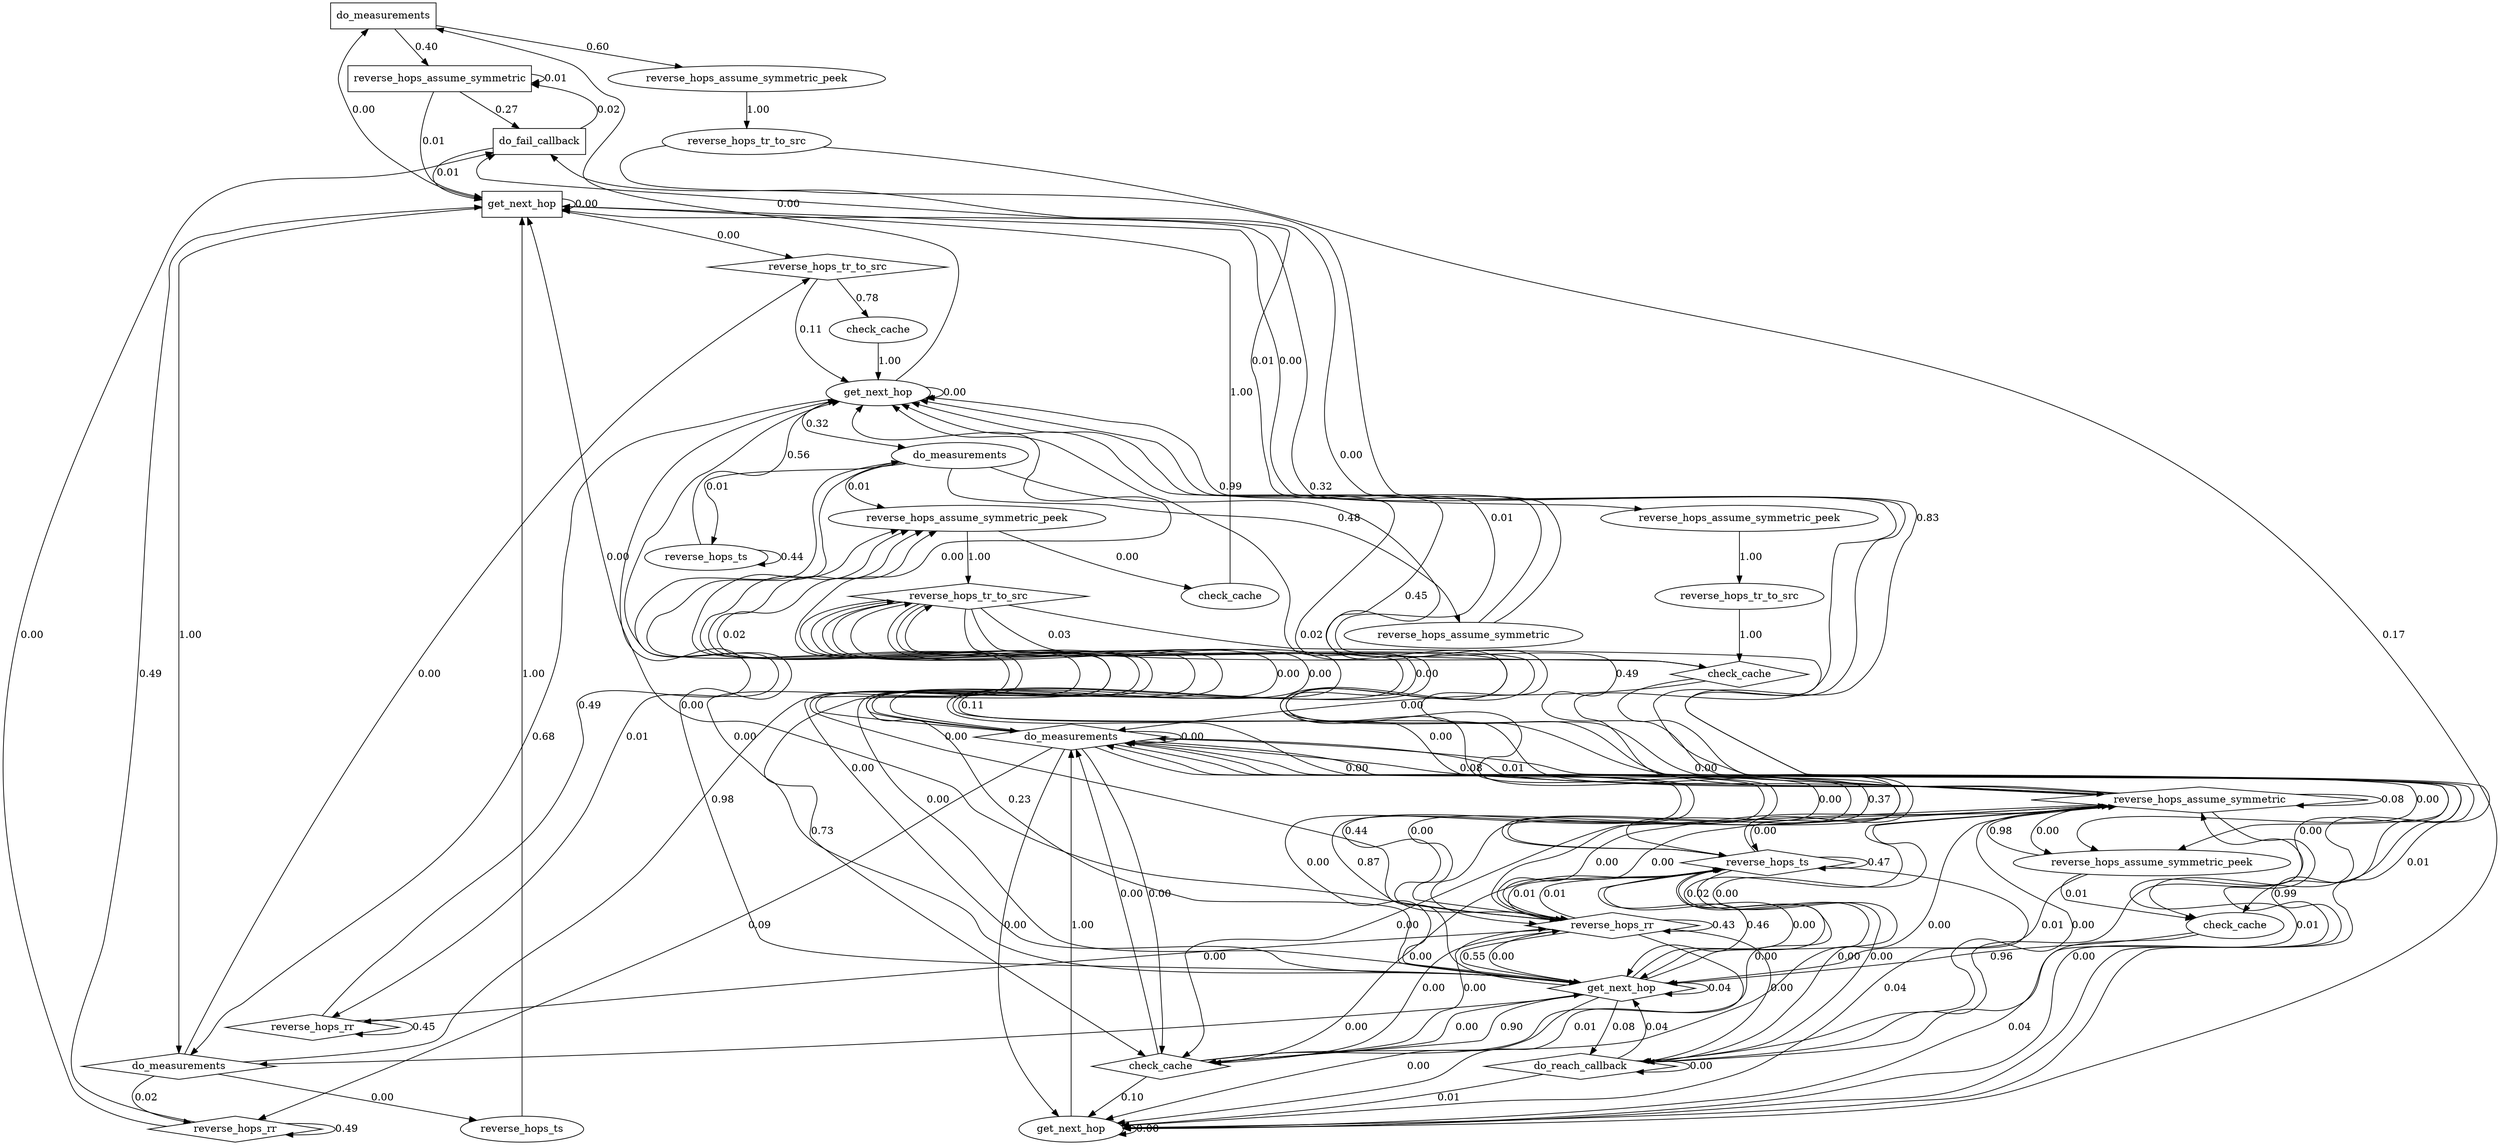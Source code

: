 digraph {
  0 [label="do_measurements",shape=box];
  1 [label="do_fail_callback",shape=box];
  2 [label="get_next_hop",shape=box];
  3 [label="reverse_hops_assume_symmetric",shape=box];
  4 [label="do_measurements",shape=diamond];
  5 [label="reverse_hops_assume_symmetric_peek"];
  6 [label="reverse_hops_assume_symmetric_peek"];
  7 [label="reverse_hops_tr_to_src",shape=diamond];
  8 [label="check_cache"];
  9 [label="get_next_hop"];
  10 [label="reverse_hops_assume_symmetric_peek"];
  11 [label="reverse_hops_ts"];
  12 [label="reverse_hops_rr",shape=diamond];
  13 [label="reverse_hops_tr_to_src"];
  14 [label="reverse_hops_tr_to_src"];
  15 [label="check_cache",shape=diamond];
  16 [label="get_next_hop"];
  17 [label="check_cache"];
  18 [label="check_cache"];
  19 [label="do_measurements"];
  20 [label="reverse_hops_tr_to_src",shape=diamond];
  21 [label="do_reach_callback",shape=diamond];
  22 [label="check_cache",shape=diamond];
  23 [label="do_measurements",shape=diamond];
  24 [label="get_next_hop",shape=diamond];
  25 [label="reverse_hops_rr",shape=diamond];
  26 [label="reverse_hops_ts"];
  27 [label="reverse_hops_assume_symmetric_peek"];
  28 [label="reverse_hops_assume_symmetric"];
  29 [label="reverse_hops_rr",shape=diamond];
  30 [label="reverse_hops_ts",shape=diamond];
  31 [label="reverse_hops_assume_symmetric",shape=diamond];
0->5 [label="0.60", weight="0.60",];
0->3 [label="0.40", weight="0.40",];
1->3 [label="0.02", weight="0.02",];
1->2 [label="0.01", weight="0.01",];
2->4 [label="1.00", weight="1.00",];
2->6 [label="0.00", weight="0.00",];
2->7 [label="0.00", weight="0.00",];
2->2 [label="0.00", weight="0.00",];
2->0 [label="0.00", weight="0.00",];
3->1 [label="0.27", weight="0.27",];
3->3 [label="0.01", weight="0.01",];
3->2 [label="0.01", weight="0.01",];
4->10 [label="0.98", weight="0.98",];
4->7 [label="0.00", weight="0.00",];
4->11 [label="0.00", weight="0.00",];
4->12 [label="0.02", weight="0.02",];
5->13 [label="1.00", weight="1.00",];
6->14 [label="1.00", weight="1.00",];
7->9 [label="0.11", weight="0.11",];
7->8 [label="0.78", weight="0.78",];
8->9 [label="1.00", weight="1.00",];
9->19 [label="0.32", weight="0.32",];
9->4 [label="0.68", weight="0.68",];
9->9 [label="0.00", weight="0.00",];
9->0 [label="0.00", weight="0.00",];
10->20 [label="1.00", weight="1.00",];
10->18 [label="0.00", weight="0.00",];
11->2 [label="1.00", weight="1.00",];
12->12 [label="0.49", weight="0.49",];
12->2 [label="0.49", weight="0.49",];
12->1 [label="0.00", weight="0.00",];
13->17 [label="0.83", weight="0.83",];
13->16 [label="0.17", weight="0.17",];
14->15 [label="1.00", weight="1.00",];
15->16 [label="0.99", weight="0.99",];
15->9 [label="0.01", weight="0.01",];
15->23 [label="0.00", weight="0.00",];
16->23 [label="1.00", weight="1.00",];
16->16 [label="0.00", weight="0.00",];
17->24 [label="0.96", weight="0.96",];
17->16 [label="0.04", weight="0.04",];
18->2 [label="1.00", weight="1.00",];
19->25 [label="0.01", weight="0.01",];
19->26 [label="0.01", weight="0.01",];
19->27 [label="0.49", weight="0.49",];
19->10 [label="0.01", weight="0.01",];
19->28 [label="0.48", weight="0.48",];
20->24 [label="0.23", weight="0.23",];
20->23 [label="0.00", weight="0.00",];
20->16 [label="0.01", weight="0.01",];
20->15 [label="0.03", weight="0.03",];
20->29 [label="0.00", weight="0.00",];
20->22 [label="0.73", weight="0.73",];
20->30 [label="0.00", weight="0.00",];
20->21 [label="0.00", weight="0.00",];
20->17 [label="0.00", weight="0.00",];
21->16 [label="0.01", weight="0.01",];
21->24 [label="0.04", weight="0.04",];
21->31 [label="0.01", weight="0.01",];
21->30 [label="0.00", weight="0.00",];
21->21 [label="0.00", weight="0.00",];
22->29 [label="0.00", weight="0.00",];
22->30 [label="0.00", weight="0.00",];
22->31 [label="0.00", weight="0.00",];
22->24 [label="0.90", weight="0.90",];
22->16 [label="0.10", weight="0.10",];
22->23 [label="0.00", weight="0.00",];
23->31 [label="0.08", weight="0.08",];
23->24 [label="0.00", weight="0.00",];
23->30 [label="0.37", weight="0.37",];
23->10 [label="0.02", weight="0.02",];
23->20 [label="0.00", weight="0.00",];
23->27 [label="0.00", weight="0.00",];
23->29 [label="0.44", weight="0.44",];
23->12 [label="0.09", weight="0.09",];
23->9 [label="0.00", weight="0.00",];
23->16 [label="0.00", weight="0.00",];
23->22 [label="0.00", weight="0.00",];
23->23 [label="0.00", weight="0.00",];
24->29 [label="0.00", weight="0.00",];
24->21 [label="0.08", weight="0.08",];
24->30 [label="0.00", weight="0.00",];
24->31 [label="0.00", weight="0.00",];
24->24 [label="0.04", weight="0.04",];
24->22 [label="0.00", weight="0.00",];
24->20 [label="0.00", weight="0.00",];
24->10 [label="0.00", weight="0.00",];
24->23 [label="0.87", weight="0.87",];
24->19 [label="0.00", weight="0.00",];
24->16 [label="0.00", weight="0.00",];
24->9 [label="0.00", weight="0.00",];
24->4 [label="0.00", weight="0.00",];
25->9 [label="0.49", weight="0.49",];
25->25 [label="0.45", weight="0.45",];
26->26 [label="0.44", weight="0.44",];
26->9 [label="0.56", weight="0.56",];
27->31 [label="0.98", weight="0.98",];
27->17 [label="0.01", weight="0.01",];
27->24 [label="0.01", weight="0.01",];
28->9 [label="0.99", weight="0.99",];
28->1 [label="0.01", weight="0.01",];
29->24 [label="0.55", weight="0.55",];
29->30 [label="0.01", weight="0.01",];
29->22 [label="0.00", weight="0.00",];
29->23 [label="0.00", weight="0.00",];
29->16 [label="0.01", weight="0.01",];
29->29 [label="0.43", weight="0.43",];
29->9 [label="0.00", weight="0.00",];
29->10 [label="0.00", weight="0.00",];
29->31 [label="0.00", weight="0.00",];
29->21 [label="0.00", weight="0.00",];
29->25 [label="0.00", weight="0.00",];
29->2 [label="0.00", weight="0.00",];
30->21 [label="0.00", weight="0.00",];
30->24 [label="0.46", weight="0.46",];
30->30 [label="0.47", weight="0.47",];
30->23 [label="0.00", weight="0.00",];
30->16 [label="0.04", weight="0.04",];
30->29 [label="0.01", weight="0.01",];
30->22 [label="0.00", weight="0.00",];
30->9 [label="0.02", weight="0.02",];
31->29 [label="0.00", weight="0.00",];
31->30 [label="0.00", weight="0.00",];
31->20 [label="0.11", weight="0.11",];
31->31 [label="0.08", weight="0.08",];
31->16 [label="0.00", weight="0.00",];
31->1 [label="0.00", weight="0.00",];
31->9 [label="0.45", weight="0.45",];
31->23 [label="0.01", weight="0.01",];
31->24 [label="0.02", weight="0.02",];
31->22 [label="0.00", weight="0.00",];
31->21 [label="0.00", weight="0.00",];
31->27 [label="0.00", weight="0.00",];
31->2 [label="0.32", weight="0.32",];
} // digraph
